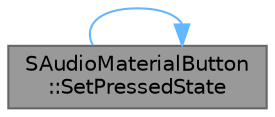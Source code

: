 digraph "SAudioMaterialButton::SetPressedState"
{
 // INTERACTIVE_SVG=YES
 // LATEX_PDF_SIZE
  bgcolor="transparent";
  edge [fontname=Helvetica,fontsize=10,labelfontname=Helvetica,labelfontsize=10];
  node [fontname=Helvetica,fontsize=10,shape=box,height=0.2,width=0.4];
  rankdir="LR";
  Node1 [id="Node000001",label="SAudioMaterialButton\l::SetPressedState",height=0.2,width=0.4,color="gray40", fillcolor="grey60", style="filled", fontcolor="black",tooltip="Press the button."];
  Node1 -> Node1 [id="edge1_Node000001_Node000001",color="steelblue1",style="solid",tooltip=" "];
}
